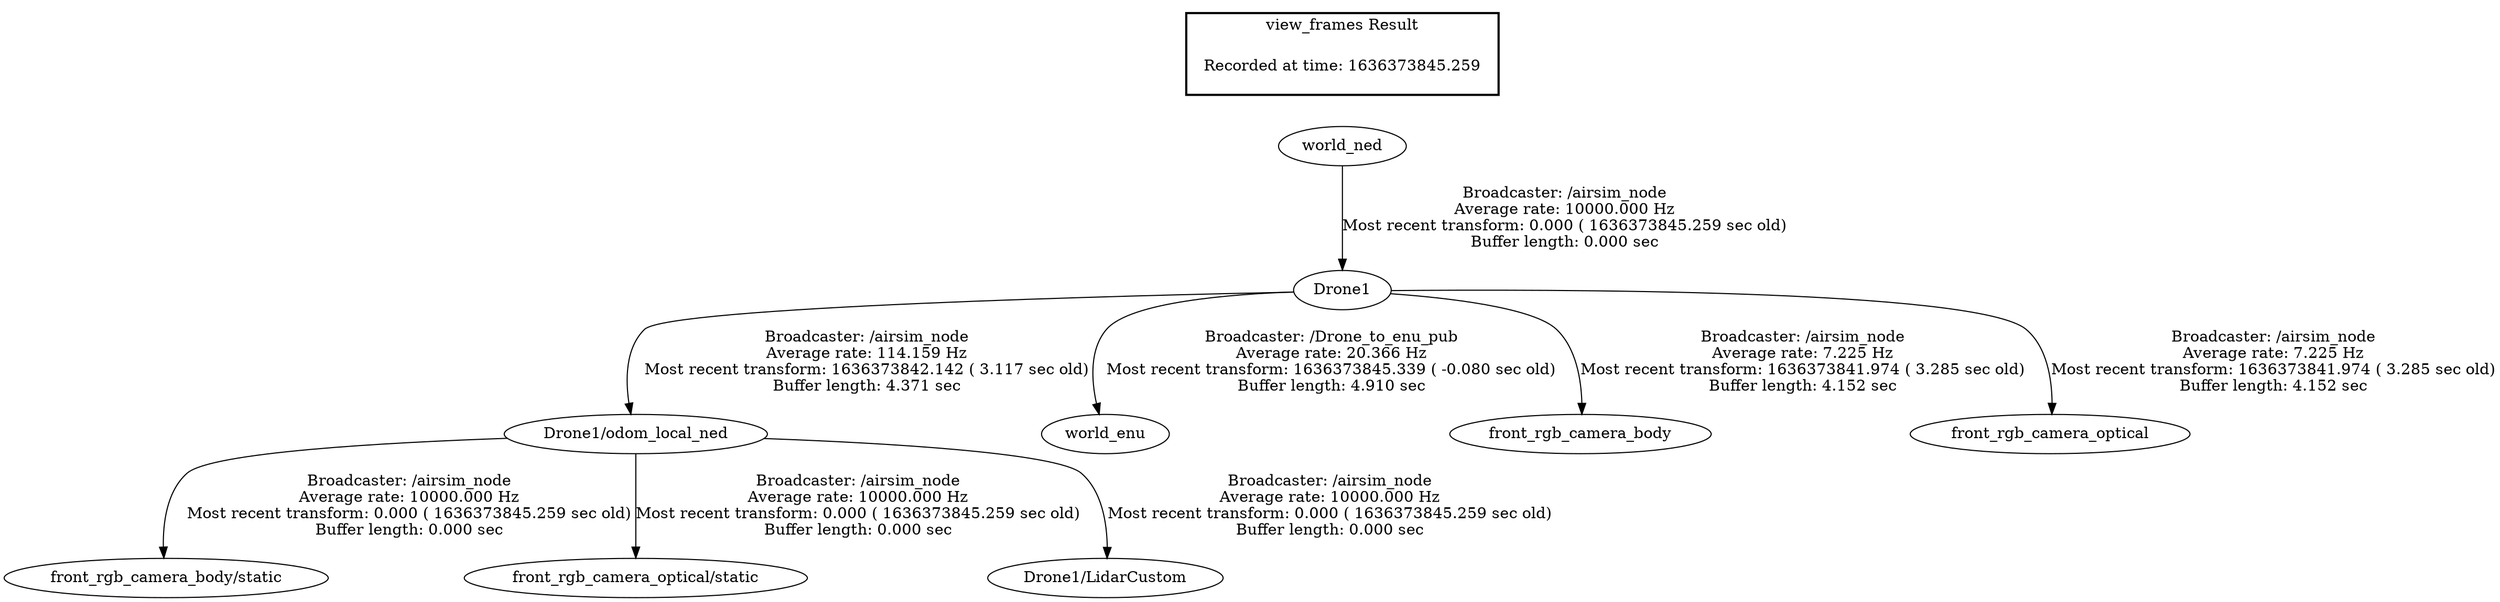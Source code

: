 digraph G {
"world_ned" -> "Drone1"[label="Broadcaster: /airsim_node\nAverage rate: 10000.000 Hz\nMost recent transform: 0.000 ( 1636373845.259 sec old)\nBuffer length: 0.000 sec\n"];
"Drone1/odom_local_ned" -> "front_rgb_camera_body/static"[label="Broadcaster: /airsim_node\nAverage rate: 10000.000 Hz\nMost recent transform: 0.000 ( 1636373845.259 sec old)\nBuffer length: 0.000 sec\n"];
"Drone1" -> "Drone1/odom_local_ned"[label="Broadcaster: /airsim_node\nAverage rate: 114.159 Hz\nMost recent transform: 1636373842.142 ( 3.117 sec old)\nBuffer length: 4.371 sec\n"];
"Drone1/odom_local_ned" -> "front_rgb_camera_optical/static"[label="Broadcaster: /airsim_node\nAverage rate: 10000.000 Hz\nMost recent transform: 0.000 ( 1636373845.259 sec old)\nBuffer length: 0.000 sec\n"];
"Drone1/odom_local_ned" -> "Drone1/LidarCustom"[label="Broadcaster: /airsim_node\nAverage rate: 10000.000 Hz\nMost recent transform: 0.000 ( 1636373845.259 sec old)\nBuffer length: 0.000 sec\n"];
"Drone1" -> "world_enu"[label="Broadcaster: /Drone_to_enu_pub\nAverage rate: 20.366 Hz\nMost recent transform: 1636373845.339 ( -0.080 sec old)\nBuffer length: 4.910 sec\n"];
"Drone1" -> "front_rgb_camera_body"[label="Broadcaster: /airsim_node\nAverage rate: 7.225 Hz\nMost recent transform: 1636373841.974 ( 3.285 sec old)\nBuffer length: 4.152 sec\n"];
"Drone1" -> "front_rgb_camera_optical"[label="Broadcaster: /airsim_node\nAverage rate: 7.225 Hz\nMost recent transform: 1636373841.974 ( 3.285 sec old)\nBuffer length: 4.152 sec\n"];
edge [style=invis];
 subgraph cluster_legend { style=bold; color=black; label ="view_frames Result";
"Recorded at time: 1636373845.259"[ shape=plaintext ] ;
 }->"world_ned";
}